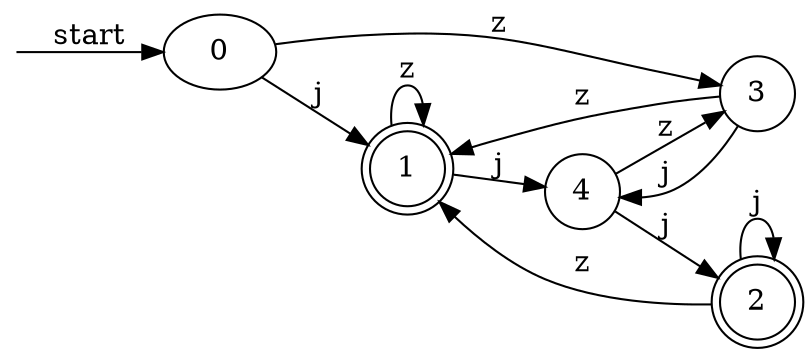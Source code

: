 digraph dfa {
    rankdir = LR;
    __start [style = invis, shape = point];
    __start -> "0" [ label = "start" ];
    node [shape = doublecircle]; "1" "2"
    node [shape = circle];
    "0" -> "1" [ label = "j" ];
    "0" -> "3" [ label = "z" ];
    "1" -> "4" [ label = "j" ];
    "1" -> "1" [ label = "z" ];
    "4" -> "2" [ label = "j" ];
    "4" -> "3" [ label = "z" ];
    "2" -> "2" [ label = "j" ];
    "2" -> "1" [ label = "z" ];
    "3" -> "4" [ label = "j" ];
    "3" -> "1" [ label = "z" ];
}
